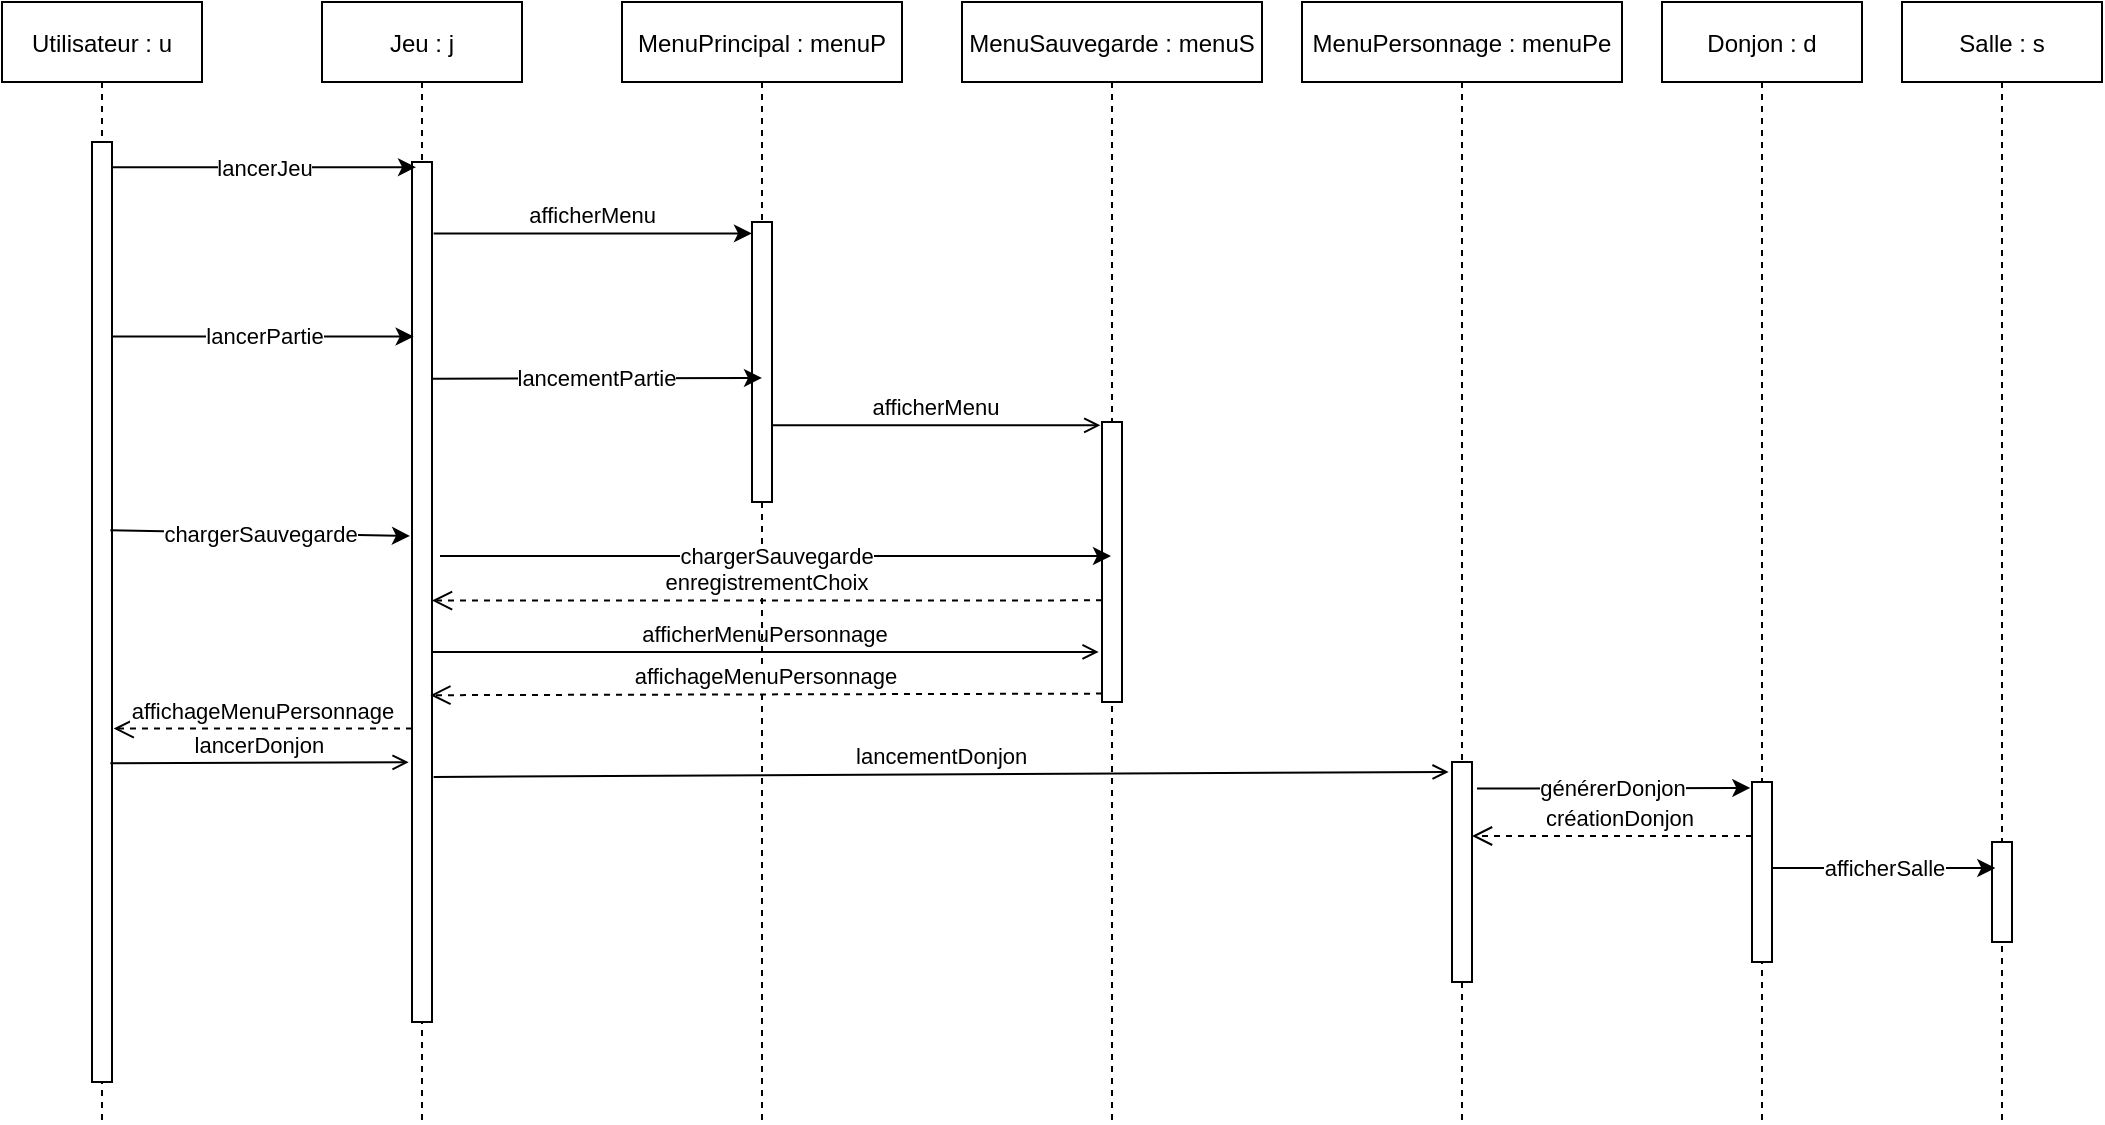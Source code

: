 <mxfile version="14.6.13" type="device"><diagram id="kgpKYQtTHZ0yAKxKKP6v" name="Page-1"><mxGraphModel dx="2272" dy="822" grid="1" gridSize="10" guides="1" tooltips="1" connect="1" arrows="1" fold="1" page="1" pageScale="1" pageWidth="850" pageHeight="1100" math="0" shadow="0"><root><mxCell id="0"/><mxCell id="1" parent="0"/><mxCell id="3nuBFxr9cyL0pnOWT2aG-1" value="Jeu : j" style="shape=umlLifeline;perimeter=lifelinePerimeter;container=1;collapsible=0;recursiveResize=0;rounded=0;shadow=0;strokeWidth=1;" parent="1" vertex="1"><mxGeometry x="120" y="80" width="100" height="560" as="geometry"/></mxCell><mxCell id="3nuBFxr9cyL0pnOWT2aG-2" value="" style="points=[];perimeter=orthogonalPerimeter;rounded=0;shadow=0;strokeWidth=1;" parent="3nuBFxr9cyL0pnOWT2aG-1" vertex="1"><mxGeometry x="45" y="80" width="10" height="430" as="geometry"/></mxCell><mxCell id="3nuBFxr9cyL0pnOWT2aG-7" value="afficherMenu" style="verticalAlign=bottom;endArrow=classic;endSize=6;shadow=0;strokeWidth=1;exitX=1.083;exitY=0.083;exitDx=0;exitDy=0;exitPerimeter=0;endFill=1;" parent="1" source="3nuBFxr9cyL0pnOWT2aG-2" target="zJpAbmxyRd3L3QRVwFDb-12" edge="1"><mxGeometry relative="1" as="geometry"><mxPoint x="275" y="236" as="targetPoint"/><mxPoint x="180" y="193" as="sourcePoint"/></mxGeometry></mxCell><mxCell id="zJpAbmxyRd3L3QRVwFDb-1" value="Utilisateur : u" style="shape=umlLifeline;perimeter=lifelinePerimeter;container=1;collapsible=0;recursiveResize=0;rounded=0;shadow=0;strokeWidth=1;" parent="1" vertex="1"><mxGeometry x="-40" y="80" width="100" height="560" as="geometry"/></mxCell><mxCell id="zJpAbmxyRd3L3QRVwFDb-2" value="" style="points=[];perimeter=orthogonalPerimeter;rounded=0;shadow=0;strokeWidth=1;" parent="zJpAbmxyRd3L3QRVwFDb-1" vertex="1"><mxGeometry x="45" y="70" width="10" height="470" as="geometry"/></mxCell><mxCell id="zJpAbmxyRd3L3QRVwFDb-3" value="lancerJeu" style="endArrow=classic;html=1;entryX=0.2;entryY=0.006;entryDx=0;entryDy=0;entryPerimeter=0;" parent="1" source="zJpAbmxyRd3L3QRVwFDb-2" target="3nuBFxr9cyL0pnOWT2aG-2" edge="1"><mxGeometry width="50" height="50" relative="1" as="geometry"><mxPoint x="120" y="340" as="sourcePoint"/><mxPoint x="170" y="290" as="targetPoint"/></mxGeometry></mxCell><mxCell id="zJpAbmxyRd3L3QRVwFDb-5" value="lancerPartie" style="endArrow=classic;html=1;exitX=1;exitY=0.207;exitDx=0;exitDy=0;exitPerimeter=0;entryX=0.083;entryY=0.203;entryDx=0;entryDy=0;entryPerimeter=0;" parent="1" source="zJpAbmxyRd3L3QRVwFDb-2" target="3nuBFxr9cyL0pnOWT2aG-2" edge="1"><mxGeometry width="50" height="50" relative="1" as="geometry"><mxPoint x="190" y="250" as="sourcePoint"/><mxPoint x="140" y="247" as="targetPoint"/></mxGeometry></mxCell><mxCell id="zJpAbmxyRd3L3QRVwFDb-8" value="afficherMenuPersonnage" style="verticalAlign=bottom;endArrow=open;endSize=6;shadow=0;strokeWidth=1;entryX=-0.167;entryY=0.821;entryDx=0;entryDy=0;entryPerimeter=0;" parent="1" source="3nuBFxr9cyL0pnOWT2aG-2" target="zJpAbmxyRd3L3QRVwFDb-14" edge="1"><mxGeometry relative="1" as="geometry"><mxPoint x="490" y="404" as="targetPoint"/><mxPoint x="180" y="402" as="sourcePoint"/></mxGeometry></mxCell><mxCell id="zJpAbmxyRd3L3QRVwFDb-11" value="MenuPrincipal : menuP" style="shape=umlLifeline;perimeter=lifelinePerimeter;container=1;collapsible=0;recursiveResize=0;rounded=0;shadow=0;strokeWidth=1;" parent="1" vertex="1"><mxGeometry x="270" y="80" width="140" height="560" as="geometry"/></mxCell><mxCell id="zJpAbmxyRd3L3QRVwFDb-12" value="" style="points=[];perimeter=orthogonalPerimeter;rounded=0;shadow=0;strokeWidth=1;" parent="zJpAbmxyRd3L3QRVwFDb-11" vertex="1"><mxGeometry x="65" y="110" width="10" height="140" as="geometry"/></mxCell><mxCell id="zJpAbmxyRd3L3QRVwFDb-13" value="MenuSauvegarde : menuS" style="shape=umlLifeline;perimeter=lifelinePerimeter;container=1;collapsible=0;recursiveResize=0;rounded=0;shadow=0;strokeWidth=1;" parent="1" vertex="1"><mxGeometry x="440" y="80" width="150" height="560" as="geometry"/></mxCell><mxCell id="zJpAbmxyRd3L3QRVwFDb-14" value="" style="points=[];perimeter=orthogonalPerimeter;rounded=0;shadow=0;strokeWidth=1;" parent="zJpAbmxyRd3L3QRVwFDb-13" vertex="1"><mxGeometry x="70" y="210" width="10" height="140" as="geometry"/></mxCell><mxCell id="zJpAbmxyRd3L3QRVwFDb-15" value="MenuPersonnage : menuPe" style="shape=umlLifeline;perimeter=lifelinePerimeter;container=1;collapsible=0;recursiveResize=0;rounded=0;shadow=0;strokeWidth=1;" parent="1" vertex="1"><mxGeometry x="610" y="80" width="160" height="560" as="geometry"/></mxCell><mxCell id="zJpAbmxyRd3L3QRVwFDb-16" value="" style="points=[];perimeter=orthogonalPerimeter;rounded=0;shadow=0;strokeWidth=1;" parent="zJpAbmxyRd3L3QRVwFDb-15" vertex="1"><mxGeometry x="75" y="380" width="10" height="110" as="geometry"/></mxCell><mxCell id="6KDkTT6nVMenY2HC1gy--1" value="Donjon : d" style="shape=umlLifeline;perimeter=lifelinePerimeter;container=1;collapsible=0;recursiveResize=0;rounded=0;shadow=0;strokeWidth=1;" parent="1" vertex="1"><mxGeometry x="790" y="80" width="100" height="560" as="geometry"/></mxCell><mxCell id="6KDkTT6nVMenY2HC1gy--2" value="" style="points=[];perimeter=orthogonalPerimeter;rounded=0;shadow=0;strokeWidth=1;" parent="6KDkTT6nVMenY2HC1gy--1" vertex="1"><mxGeometry x="45" y="390" width="10" height="90" as="geometry"/></mxCell><mxCell id="6KDkTT6nVMenY2HC1gy--3" value="générerDonjon" style="endArrow=classic;html=1;exitX=1.25;exitY=0.121;exitDx=0;exitDy=0;exitPerimeter=0;entryX=-0.083;entryY=0.033;entryDx=0;entryDy=0;entryPerimeter=0;" parent="1" source="zJpAbmxyRd3L3QRVwFDb-16" target="6KDkTT6nVMenY2HC1gy--2" edge="1"><mxGeometry x="-0.005" width="50" height="50" relative="1" as="geometry"><mxPoint x="690" y="313" as="sourcePoint"/><mxPoint x="840" y="313" as="targetPoint"/><mxPoint as="offset"/></mxGeometry></mxCell><mxCell id="zJpAbmxyRd3L3QRVwFDb-6" value="afficherMenu" style="verticalAlign=bottom;endArrow=open;endSize=6;shadow=0;strokeWidth=1;entryX=-0.083;entryY=0.012;entryDx=0;entryDy=0;entryPerimeter=0;" parent="1" source="zJpAbmxyRd3L3QRVwFDb-12" target="zJpAbmxyRd3L3QRVwFDb-14" edge="1"><mxGeometry relative="1" as="geometry"><mxPoint x="520.83" y="231.64" as="targetPoint"/><mxPoint x="360" y="291" as="sourcePoint"/></mxGeometry></mxCell><mxCell id="6KDkTT6nVMenY2HC1gy--5" value="Salle : s" style="shape=umlLifeline;perimeter=lifelinePerimeter;container=1;collapsible=0;recursiveResize=0;rounded=0;shadow=0;strokeWidth=1;" parent="1" vertex="1"><mxGeometry x="910" y="80" width="100" height="560" as="geometry"/></mxCell><mxCell id="6KDkTT6nVMenY2HC1gy--6" value="" style="points=[];perimeter=orthogonalPerimeter;rounded=0;shadow=0;strokeWidth=1;" parent="6KDkTT6nVMenY2HC1gy--5" vertex="1"><mxGeometry x="45" y="420" width="10" height="50" as="geometry"/></mxCell><mxCell id="6KDkTT6nVMenY2HC1gy--8" value="afficherSalle" style="endArrow=classic;html=1;entryX=0.167;entryY=0.26;entryDx=0;entryDy=0;entryPerimeter=0;" parent="1" source="6KDkTT6nVMenY2HC1gy--2" target="6KDkTT6nVMenY2HC1gy--6" edge="1"><mxGeometry x="-0.005" width="50" height="50" relative="1" as="geometry"><mxPoint x="705" y="323" as="sourcePoint"/><mxPoint x="850" y="323" as="targetPoint"/><mxPoint as="offset"/></mxGeometry></mxCell><mxCell id="zJpAbmxyRd3L3QRVwFDb-7" value="chargerSauvegarde" style="endArrow=classic;html=1;exitX=0.917;exitY=0.413;exitDx=0;exitDy=0;exitPerimeter=0;" parent="1" source="zJpAbmxyRd3L3QRVwFDb-2" edge="1"><mxGeometry width="50" height="50" relative="1" as="geometry"><mxPoint x="190" y="334" as="sourcePoint"/><mxPoint x="164" y="347" as="targetPoint"/></mxGeometry></mxCell><mxCell id="6KDkTT6nVMenY2HC1gy--9" value="lancerDonjon" style="verticalAlign=bottom;endArrow=open;endSize=6;shadow=0;strokeWidth=1;exitX=0.917;exitY=0.661;exitDx=0;exitDy=0;exitPerimeter=0;entryX=-0.167;entryY=0.698;entryDx=0;entryDy=0;entryPerimeter=0;" parent="1" source="zJpAbmxyRd3L3QRVwFDb-2" target="3nuBFxr9cyL0pnOWT2aG-2" edge="1"><mxGeometry relative="1" as="geometry"><mxPoint x="150" y="462" as="targetPoint"/><mxPoint x="190" y="462" as="sourcePoint"/></mxGeometry></mxCell><mxCell id="3HuNBA5Qbn6LlFR20z8S-2" value="affichageMenuPersonnage" style="verticalAlign=bottom;endArrow=open;dashed=1;endSize=8;shadow=0;strokeWidth=1;entryX=0.917;entryY=0.62;entryDx=0;entryDy=0;entryPerimeter=0;exitX=0;exitY=0.97;exitDx=0;exitDy=0;exitPerimeter=0;" parent="1" source="zJpAbmxyRd3L3QRVwFDb-14" target="3nuBFxr9cyL0pnOWT2aG-2" edge="1"><mxGeometry relative="1" as="geometry"><mxPoint x="705" y="558.75" as="targetPoint"/><mxPoint x="500" y="427" as="sourcePoint"/></mxGeometry></mxCell><mxCell id="3HuNBA5Qbn6LlFR20z8S-6" value="enregistrementChoix" style="verticalAlign=bottom;endArrow=open;dashed=1;endSize=8;shadow=0;strokeWidth=1;exitX=0;exitY=0.637;exitDx=0;exitDy=0;exitPerimeter=0;entryX=1;entryY=0.51;entryDx=0;entryDy=0;entryPerimeter=0;" parent="1" source="zJpAbmxyRd3L3QRVwFDb-14" target="3nuBFxr9cyL0pnOWT2aG-2" edge="1"><mxGeometry relative="1" as="geometry"><mxPoint x="185" y="320" as="targetPoint"/><mxPoint x="518.33" y="320" as="sourcePoint"/></mxGeometry></mxCell><mxCell id="3HuNBA5Qbn6LlFR20z8S-9" value="lancementPartie" style="endArrow=classic;html=1;exitX=1;exitY=0.252;exitDx=0;exitDy=0;exitPerimeter=0;entryX=0.5;entryY=0.557;entryDx=0;entryDy=0;entryPerimeter=0;" parent="1" source="3nuBFxr9cyL0pnOWT2aG-2" target="zJpAbmxyRd3L3QRVwFDb-12" edge="1"><mxGeometry width="50" height="50" relative="1" as="geometry"><mxPoint x="180" y="257" as="sourcePoint"/><mxPoint x="330" y="268" as="targetPoint"/></mxGeometry></mxCell><mxCell id="3HuNBA5Qbn6LlFR20z8S-10" value="chargerSauvegarde" style="endArrow=classic;html=1;" parent="1" target="zJpAbmxyRd3L3QRVwFDb-13" edge="1"><mxGeometry width="50" height="50" relative="1" as="geometry"><mxPoint x="179" y="357" as="sourcePoint"/><mxPoint x="174" y="357" as="targetPoint"/></mxGeometry></mxCell><mxCell id="3HuNBA5Qbn6LlFR20z8S-12" value="affichageMenuPersonnage" style="verticalAlign=bottom;endArrow=open;dashed=1;endSize=8;shadow=0;strokeWidth=1;entryX=1.083;entryY=0.624;entryDx=0;entryDy=0;entryPerimeter=0;" parent="1" source="3nuBFxr9cyL0pnOWT2aG-2" target="zJpAbmxyRd3L3QRVwFDb-2" edge="1"><mxGeometry relative="1" as="geometry"><mxPoint x="184.17" y="436.6" as="targetPoint"/><mxPoint x="150" y="443" as="sourcePoint"/></mxGeometry></mxCell><mxCell id="3HuNBA5Qbn6LlFR20z8S-13" value="lancementDonjon" style="verticalAlign=bottom;endArrow=open;endSize=6;shadow=0;strokeWidth=1;exitX=1.083;exitY=0.715;exitDx=0;exitDy=0;exitPerimeter=0;entryX=-0.167;entryY=0.045;entryDx=0;entryDy=0;entryPerimeter=0;" parent="1" source="3nuBFxr9cyL0pnOWT2aG-2" target="zJpAbmxyRd3L3QRVwFDb-16" edge="1"><mxGeometry relative="1" as="geometry"><mxPoint x="173.33" y="470.14" as="targetPoint"/><mxPoint x="24.17" y="470.67" as="sourcePoint"/></mxGeometry></mxCell><mxCell id="9WyHrGYNLQhmrGCXJJlH-1" value="créationDonjon" style="verticalAlign=bottom;endArrow=open;dashed=1;endSize=8;shadow=0;strokeWidth=1;exitX=0;exitY=0.3;exitDx=0;exitDy=0;exitPerimeter=0;" parent="1" edge="1"><mxGeometry x="-0.059" relative="1" as="geometry"><mxPoint x="695" y="497" as="targetPoint"/><mxPoint x="835" y="497" as="sourcePoint"/><mxPoint as="offset"/></mxGeometry></mxCell></root></mxGraphModel></diagram></mxfile>